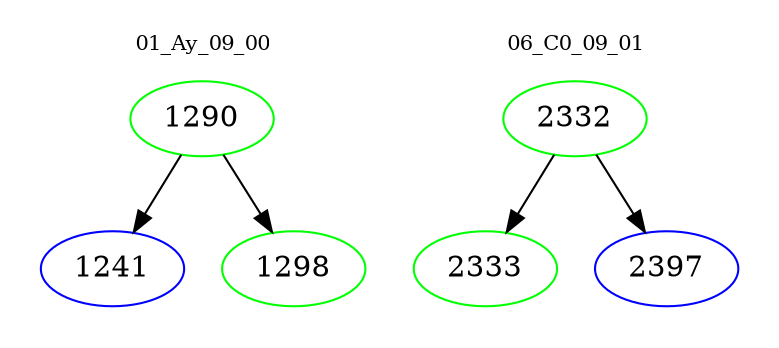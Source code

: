 digraph{
subgraph cluster_0 {
color = white
label = "01_Ay_09_00";
fontsize=10;
T0_1290 [label="1290", color="green"]
T0_1290 -> T0_1241 [color="black"]
T0_1241 [label="1241", color="blue"]
T0_1290 -> T0_1298 [color="black"]
T0_1298 [label="1298", color="green"]
}
subgraph cluster_1 {
color = white
label = "06_C0_09_01";
fontsize=10;
T1_2332 [label="2332", color="green"]
T1_2332 -> T1_2333 [color="black"]
T1_2333 [label="2333", color="green"]
T1_2332 -> T1_2397 [color="black"]
T1_2397 [label="2397", color="blue"]
}
}
